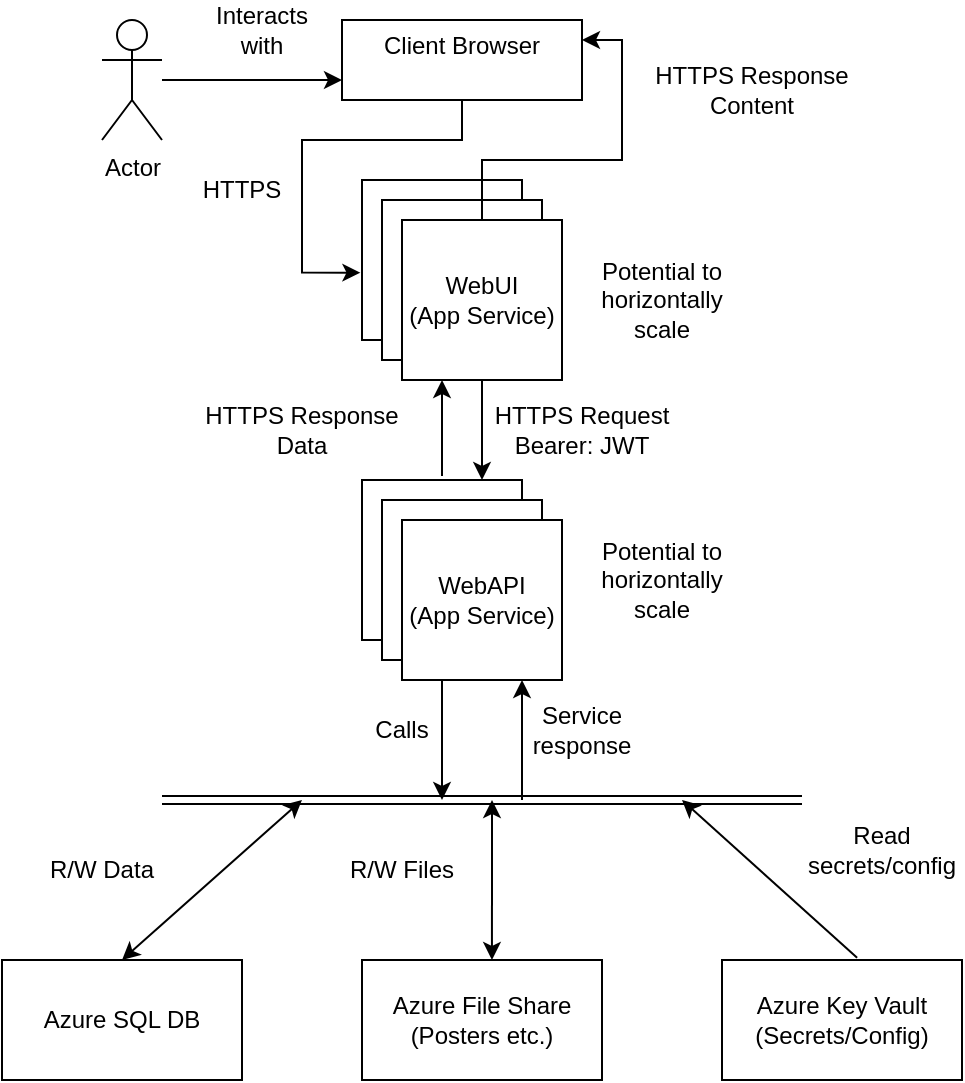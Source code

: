 <mxfile version="24.7.5">
  <diagram name="Page-1" id="HGHS9Yr0lSxeL46rvWCc">
    <mxGraphModel dx="1195" dy="697" grid="1" gridSize="10" guides="1" tooltips="1" connect="1" arrows="1" fold="1" page="1" pageScale="1" pageWidth="850" pageHeight="1100" math="0" shadow="0">
      <root>
        <mxCell id="0" />
        <mxCell id="1" parent="0" />
        <mxCell id="8mcl8XqbMrUgA8_tY1wD-2" value="" style="whiteSpace=wrap;html=1;aspect=fixed;" vertex="1" parent="1">
          <mxGeometry x="290" y="100" width="80" height="80" as="geometry" />
        </mxCell>
        <mxCell id="8mcl8XqbMrUgA8_tY1wD-3" value="" style="whiteSpace=wrap;html=1;aspect=fixed;" vertex="1" parent="1">
          <mxGeometry x="290" y="250" width="80" height="80" as="geometry" />
        </mxCell>
        <mxCell id="8mcl8XqbMrUgA8_tY1wD-4" value="" style="whiteSpace=wrap;html=1;aspect=fixed;" vertex="1" parent="1">
          <mxGeometry x="300" y="260" width="80" height="80" as="geometry" />
        </mxCell>
        <mxCell id="8mcl8XqbMrUgA8_tY1wD-11" value="Client Browser&lt;div&gt;&lt;br&gt;&lt;/div&gt;" style="rounded=0;whiteSpace=wrap;html=1;" vertex="1" parent="1">
          <mxGeometry x="280" y="20" width="120" height="40" as="geometry" />
        </mxCell>
        <mxCell id="8mcl8XqbMrUgA8_tY1wD-64" style="edgeStyle=orthogonalEdgeStyle;rounded=0;orthogonalLoop=1;jettySize=auto;html=1;entryX=0;entryY=0.75;entryDx=0;entryDy=0;" edge="1" parent="1" source="8mcl8XqbMrUgA8_tY1wD-13" target="8mcl8XqbMrUgA8_tY1wD-11">
          <mxGeometry relative="1" as="geometry" />
        </mxCell>
        <mxCell id="8mcl8XqbMrUgA8_tY1wD-13" value="Actor" style="shape=umlActor;verticalLabelPosition=bottom;verticalAlign=top;html=1;outlineConnect=0;" vertex="1" parent="1">
          <mxGeometry x="160" y="20" width="30" height="60" as="geometry" />
        </mxCell>
        <mxCell id="8mcl8XqbMrUgA8_tY1wD-15" value="HTTPS Request&lt;br&gt;Bearer: JWT" style="text;html=1;align=center;verticalAlign=middle;whiteSpace=wrap;rounded=0;" vertex="1" parent="1">
          <mxGeometry x="340" y="210" width="120" height="30" as="geometry" />
        </mxCell>
        <mxCell id="8mcl8XqbMrUgA8_tY1wD-20" value="" style="shape=link;html=1;rounded=0;" edge="1" parent="1">
          <mxGeometry width="100" relative="1" as="geometry">
            <mxPoint x="190" y="410" as="sourcePoint" />
            <mxPoint x="510" y="410" as="targetPoint" />
          </mxGeometry>
        </mxCell>
        <mxCell id="8mcl8XqbMrUgA8_tY1wD-23" value="Azure SQL DB" style="rounded=0;whiteSpace=wrap;html=1;" vertex="1" parent="1">
          <mxGeometry x="110" y="490" width="120" height="60" as="geometry" />
        </mxCell>
        <mxCell id="8mcl8XqbMrUgA8_tY1wD-24" value="Azure File Share&lt;div&gt;(Posters etc.)&lt;/div&gt;" style="rounded=0;whiteSpace=wrap;html=1;" vertex="1" parent="1">
          <mxGeometry x="290" y="490" width="120" height="60" as="geometry" />
        </mxCell>
        <mxCell id="8mcl8XqbMrUgA8_tY1wD-25" value="Azure Key Vault&lt;div&gt;(Secrets/Config)&lt;/div&gt;" style="rounded=0;whiteSpace=wrap;html=1;" vertex="1" parent="1">
          <mxGeometry x="470" y="490" width="120" height="60" as="geometry" />
        </mxCell>
        <mxCell id="8mcl8XqbMrUgA8_tY1wD-28" value="" style="endArrow=classic;startArrow=classic;html=1;rounded=0;exitX=0.5;exitY=0;exitDx=0;exitDy=0;" edge="1" parent="1" source="8mcl8XqbMrUgA8_tY1wD-23">
          <mxGeometry width="50" height="50" relative="1" as="geometry">
            <mxPoint x="220" y="440" as="sourcePoint" />
            <mxPoint x="260" y="410" as="targetPoint" />
          </mxGeometry>
        </mxCell>
        <mxCell id="8mcl8XqbMrUgA8_tY1wD-29" value="" style="endArrow=classic;startArrow=classic;html=1;rounded=0;exitX=0.583;exitY=-0.05;exitDx=0;exitDy=0;exitPerimeter=0;" edge="1" parent="1">
          <mxGeometry width="50" height="50" relative="1" as="geometry">
            <mxPoint x="354.98" y="490" as="sourcePoint" />
            <mxPoint x="355" y="410" as="targetPoint" />
          </mxGeometry>
        </mxCell>
        <mxCell id="8mcl8XqbMrUgA8_tY1wD-34" value="HTTPS" style="text;html=1;align=center;verticalAlign=middle;whiteSpace=wrap;rounded=0;" vertex="1" parent="1">
          <mxGeometry x="200" y="90" width="60" height="30" as="geometry" />
        </mxCell>
        <mxCell id="8mcl8XqbMrUgA8_tY1wD-40" value="" style="whiteSpace=wrap;html=1;aspect=fixed;" vertex="1" parent="1">
          <mxGeometry x="300" y="110" width="80" height="80" as="geometry" />
        </mxCell>
        <mxCell id="8mcl8XqbMrUgA8_tY1wD-53" style="edgeStyle=orthogonalEdgeStyle;rounded=0;orthogonalLoop=1;jettySize=auto;html=1;entryX=0.75;entryY=0;entryDx=0;entryDy=0;" edge="1" parent="1" source="8mcl8XqbMrUgA8_tY1wD-41" target="8mcl8XqbMrUgA8_tY1wD-3">
          <mxGeometry relative="1" as="geometry" />
        </mxCell>
        <mxCell id="8mcl8XqbMrUgA8_tY1wD-68" style="edgeStyle=orthogonalEdgeStyle;rounded=0;orthogonalLoop=1;jettySize=auto;html=1;entryX=1;entryY=0.25;entryDx=0;entryDy=0;" edge="1" parent="1" source="8mcl8XqbMrUgA8_tY1wD-41" target="8mcl8XqbMrUgA8_tY1wD-11">
          <mxGeometry relative="1" as="geometry" />
        </mxCell>
        <mxCell id="8mcl8XqbMrUgA8_tY1wD-41" value="WebUI&lt;div&gt;(App Service)&lt;/div&gt;" style="whiteSpace=wrap;html=1;aspect=fixed;" vertex="1" parent="1">
          <mxGeometry x="310" y="120" width="80" height="80" as="geometry" />
        </mxCell>
        <mxCell id="8mcl8XqbMrUgA8_tY1wD-46" value="Interacts with" style="text;html=1;align=center;verticalAlign=middle;whiteSpace=wrap;rounded=0;" vertex="1" parent="1">
          <mxGeometry x="210" y="10" width="60" height="30" as="geometry" />
        </mxCell>
        <mxCell id="8mcl8XqbMrUgA8_tY1wD-48" style="edgeStyle=orthogonalEdgeStyle;rounded=0;orthogonalLoop=1;jettySize=auto;html=1;entryX=-0.01;entryY=0.579;entryDx=0;entryDy=0;entryPerimeter=0;" edge="1" parent="1" source="8mcl8XqbMrUgA8_tY1wD-11" target="8mcl8XqbMrUgA8_tY1wD-2">
          <mxGeometry relative="1" as="geometry" />
        </mxCell>
        <mxCell id="8mcl8XqbMrUgA8_tY1wD-49" value="Potential to horizontally scale" style="text;html=1;align=center;verticalAlign=middle;whiteSpace=wrap;rounded=0;" vertex="1" parent="1">
          <mxGeometry x="400" y="135" width="80" height="50" as="geometry" />
        </mxCell>
        <mxCell id="8mcl8XqbMrUgA8_tY1wD-55" style="edgeStyle=orthogonalEdgeStyle;rounded=0;orthogonalLoop=1;jettySize=auto;html=1;exitX=0.25;exitY=1;exitDx=0;exitDy=0;" edge="1" parent="1" source="8mcl8XqbMrUgA8_tY1wD-50">
          <mxGeometry relative="1" as="geometry">
            <mxPoint x="330" y="410" as="targetPoint" />
          </mxGeometry>
        </mxCell>
        <mxCell id="8mcl8XqbMrUgA8_tY1wD-50" value="WebAPI&lt;div&gt;(App Service)&lt;/div&gt;" style="whiteSpace=wrap;html=1;aspect=fixed;" vertex="1" parent="1">
          <mxGeometry x="310" y="270" width="80" height="80" as="geometry" />
        </mxCell>
        <mxCell id="8mcl8XqbMrUgA8_tY1wD-54" value="Potential to horizontally scale" style="text;html=1;align=center;verticalAlign=middle;whiteSpace=wrap;rounded=0;" vertex="1" parent="1">
          <mxGeometry x="400" y="275" width="80" height="50" as="geometry" />
        </mxCell>
        <mxCell id="8mcl8XqbMrUgA8_tY1wD-56" value="R/W Data" style="text;html=1;align=center;verticalAlign=middle;whiteSpace=wrap;rounded=0;" vertex="1" parent="1">
          <mxGeometry x="130" y="430" width="60" height="30" as="geometry" />
        </mxCell>
        <mxCell id="8mcl8XqbMrUgA8_tY1wD-57" value="R/W Files" style="text;html=1;align=center;verticalAlign=middle;whiteSpace=wrap;rounded=0;" vertex="1" parent="1">
          <mxGeometry x="280" y="430" width="60" height="30" as="geometry" />
        </mxCell>
        <mxCell id="8mcl8XqbMrUgA8_tY1wD-60" value="" style="endArrow=classic;html=1;rounded=0;exitX=0.563;exitY=-0.019;exitDx=0;exitDy=0;exitPerimeter=0;" edge="1" parent="1" source="8mcl8XqbMrUgA8_tY1wD-25">
          <mxGeometry width="50" height="50" relative="1" as="geometry">
            <mxPoint x="450" y="460" as="sourcePoint" />
            <mxPoint x="450" y="410" as="targetPoint" />
          </mxGeometry>
        </mxCell>
        <mxCell id="8mcl8XqbMrUgA8_tY1wD-61" value="Read secrets/config" style="text;html=1;align=center;verticalAlign=middle;whiteSpace=wrap;rounded=0;" vertex="1" parent="1">
          <mxGeometry x="520" y="420" width="60" height="30" as="geometry" />
        </mxCell>
        <mxCell id="8mcl8XqbMrUgA8_tY1wD-65" value="" style="endArrow=classic;html=1;rounded=0;entryX=0.25;entryY=1;entryDx=0;entryDy=0;" edge="1" parent="1" target="8mcl8XqbMrUgA8_tY1wD-41">
          <mxGeometry width="50" height="50" relative="1" as="geometry">
            <mxPoint x="330" y="248" as="sourcePoint" />
            <mxPoint x="300" y="210" as="targetPoint" />
          </mxGeometry>
        </mxCell>
        <mxCell id="8mcl8XqbMrUgA8_tY1wD-66" value="HTTPS Response&lt;div&gt;Data&lt;/div&gt;" style="text;html=1;align=center;verticalAlign=middle;whiteSpace=wrap;rounded=0;" vertex="1" parent="1">
          <mxGeometry x="200" y="210" width="120" height="30" as="geometry" />
        </mxCell>
        <mxCell id="8mcl8XqbMrUgA8_tY1wD-69" value="HTTPS Response&lt;div&gt;Content&lt;/div&gt;" style="text;html=1;align=center;verticalAlign=middle;whiteSpace=wrap;rounded=0;" vertex="1" parent="1">
          <mxGeometry x="425" y="40" width="120" height="30" as="geometry" />
        </mxCell>
        <mxCell id="8mcl8XqbMrUgA8_tY1wD-71" value="Calls" style="text;html=1;align=center;verticalAlign=middle;whiteSpace=wrap;rounded=0;" vertex="1" parent="1">
          <mxGeometry x="280" y="360" width="60" height="30" as="geometry" />
        </mxCell>
        <mxCell id="8mcl8XqbMrUgA8_tY1wD-74" value="" style="endArrow=classic;html=1;rounded=0;entryX=0.75;entryY=1;entryDx=0;entryDy=0;" edge="1" parent="1" target="8mcl8XqbMrUgA8_tY1wD-50">
          <mxGeometry width="50" height="50" relative="1" as="geometry">
            <mxPoint x="370" y="410" as="sourcePoint" />
            <mxPoint x="440" y="330" as="targetPoint" />
          </mxGeometry>
        </mxCell>
        <mxCell id="8mcl8XqbMrUgA8_tY1wD-75" value="Service response" style="text;html=1;align=center;verticalAlign=middle;whiteSpace=wrap;rounded=0;" vertex="1" parent="1">
          <mxGeometry x="370" y="360" width="60" height="30" as="geometry" />
        </mxCell>
      </root>
    </mxGraphModel>
  </diagram>
</mxfile>
